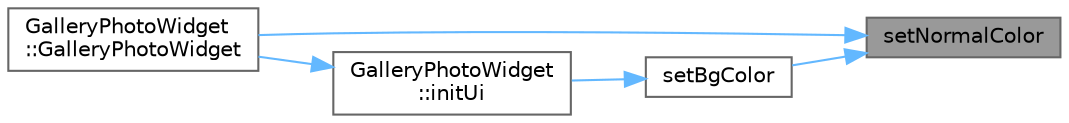 digraph "setNormalColor"
{
 // LATEX_PDF_SIZE
  bgcolor="transparent";
  edge [fontname=Helvetica,fontsize=10,labelfontname=Helvetica,labelfontsize=10];
  node [fontname=Helvetica,fontsize=10,shape=box,height=0.2,width=0.4];
  rankdir="RL";
  Node1 [id="Node000001",label="setNormalColor",height=0.2,width=0.4,color="gray40", fillcolor="grey60", style="filled", fontcolor="black",tooltip="设置默认背景颜色"];
  Node1 -> Node2 [id="edge1_Node000001_Node000002",dir="back",color="steelblue1",style="solid",tooltip=" "];
  Node2 [id="Node000002",label="GalleryPhotoWidget\l::GalleryPhotoWidget",height=0.2,width=0.4,color="grey40", fillcolor="white", style="filled",URL="$class_gallery_photo_widget.html#abc019c01d5b82e834ecafe18b9c531ee",tooltip="构造函数，初始化照片卡片控件"];
  Node1 -> Node3 [id="edge2_Node000001_Node000003",dir="back",color="steelblue1",style="solid",tooltip=" "];
  Node3 [id="Node000003",label="setBgColor",height=0.2,width=0.4,color="grey40", fillcolor="white", style="filled",URL="$class_interactive_button_base.html#aa515502b4471f7e936e64264fecb39be",tooltip="设置背景颜色"];
  Node3 -> Node4 [id="edge3_Node000003_Node000004",dir="back",color="steelblue1",style="solid",tooltip=" "];
  Node4 [id="Node000004",label="GalleryPhotoWidget\l::initUi",height=0.2,width=0.4,color="grey40", fillcolor="white", style="filled",URL="$class_gallery_photo_widget.html#afba6e95967cc3eb25fd518f7bde6ec04",tooltip="初始化界面"];
  Node4 -> Node2 [id="edge4_Node000004_Node000002",dir="back",color="steelblue1",style="solid",tooltip=" "];
}
